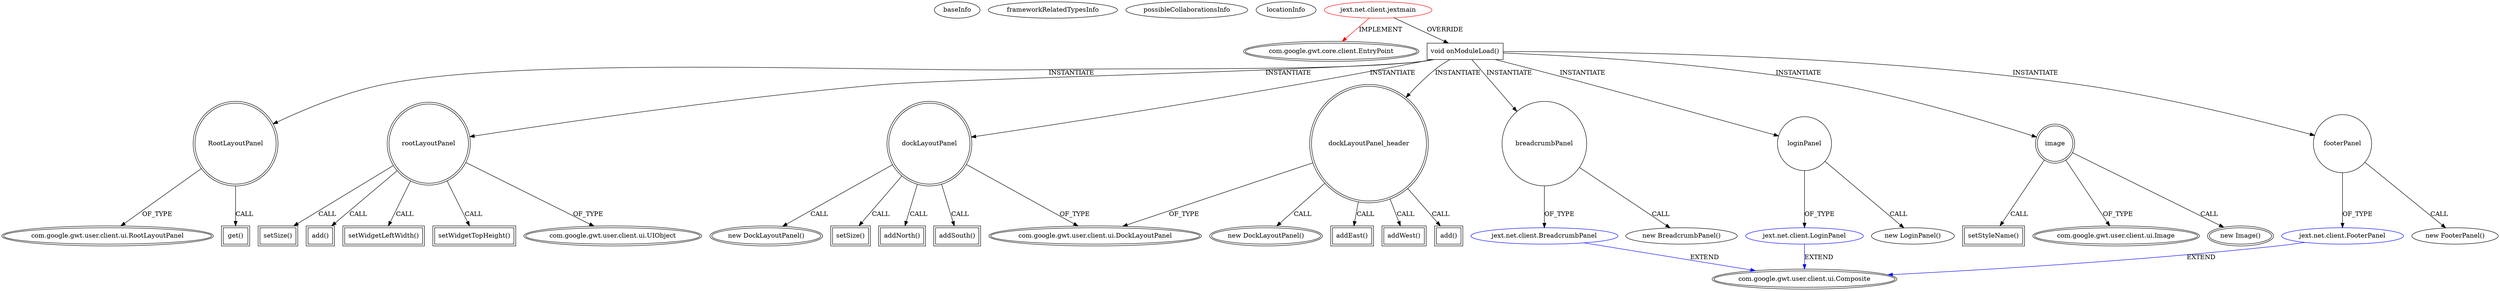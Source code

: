 digraph {
baseInfo[graphId=4321,category="extension_graph",isAnonymous=false,possibleRelation=true]
frameworkRelatedTypesInfo[0="com.google.gwt.core.client.EntryPoint"]
possibleCollaborationsInfo[0="4321~OVERRIDING_METHOD_DECLARATION-INSTANTIATION-~com.google.gwt.core.client.EntryPoint ~com.google.gwt.user.client.ui.Composite ~false~false"]
locationInfo[projectName="puxapuak-jext",filePath="/puxapuak-jext/jext-master/jext/src/jext/net/client/jextmain.java",contextSignature="jextmain",graphId="4321"]
0[label="jext.net.client.jextmain",vertexType="ROOT_CLIENT_CLASS_DECLARATION",isFrameworkType=false,color=red]
1[label="com.google.gwt.core.client.EntryPoint",vertexType="FRAMEWORK_INTERFACE_TYPE",isFrameworkType=true,peripheries=2]
2[label="void onModuleLoad()",vertexType="OVERRIDING_METHOD_DECLARATION",isFrameworkType=false,shape=box]
3[label="RootLayoutPanel",vertexType="VARIABLE_EXPRESION",isFrameworkType=true,peripheries=2,shape=circle]
5[label="com.google.gwt.user.client.ui.RootLayoutPanel",vertexType="FRAMEWORK_CLASS_TYPE",isFrameworkType=true,peripheries=2]
4[label="get()",vertexType="INSIDE_CALL",isFrameworkType=true,peripheries=2,shape=box]
6[label="rootLayoutPanel",vertexType="VARIABLE_EXPRESION",isFrameworkType=true,peripheries=2,shape=circle]
8[label="com.google.gwt.user.client.ui.UIObject",vertexType="FRAMEWORK_CLASS_TYPE",isFrameworkType=true,peripheries=2]
7[label="setSize()",vertexType="INSIDE_CALL",isFrameworkType=true,peripheries=2,shape=box]
10[label="dockLayoutPanel",vertexType="VARIABLE_EXPRESION",isFrameworkType=true,peripheries=2,shape=circle]
11[label="com.google.gwt.user.client.ui.DockLayoutPanel",vertexType="FRAMEWORK_CLASS_TYPE",isFrameworkType=true,peripheries=2]
9[label="new DockLayoutPanel()",vertexType="CONSTRUCTOR_CALL",isFrameworkType=true,peripheries=2]
13[label="add()",vertexType="INSIDE_CALL",isFrameworkType=true,peripheries=2,shape=box]
15[label="setSize()",vertexType="INSIDE_CALL",isFrameworkType=true,peripheries=2,shape=box]
17[label="setWidgetLeftWidth()",vertexType="INSIDE_CALL",isFrameworkType=true,peripheries=2,shape=box]
19[label="setWidgetTopHeight()",vertexType="INSIDE_CALL",isFrameworkType=true,peripheries=2,shape=box]
21[label="dockLayoutPanel_header",vertexType="VARIABLE_EXPRESION",isFrameworkType=true,peripheries=2,shape=circle]
20[label="new DockLayoutPanel()",vertexType="CONSTRUCTOR_CALL",isFrameworkType=true,peripheries=2]
24[label="addNorth()",vertexType="INSIDE_CALL",isFrameworkType=true,peripheries=2,shape=box]
26[label="breadcrumbPanel",vertexType="VARIABLE_EXPRESION",isFrameworkType=false,shape=circle]
27[label="jext.net.client.BreadcrumbPanel",vertexType="REFERENCE_CLIENT_CLASS_DECLARATION",isFrameworkType=false,color=blue]
28[label="com.google.gwt.user.client.ui.Composite",vertexType="FRAMEWORK_CLASS_TYPE",isFrameworkType=true,peripheries=2]
25[label="new BreadcrumbPanel()",vertexType="CONSTRUCTOR_CALL",isFrameworkType=false]
30[label="loginPanel",vertexType="VARIABLE_EXPRESION",isFrameworkType=false,shape=circle]
31[label="jext.net.client.LoginPanel",vertexType="REFERENCE_CLIENT_CLASS_DECLARATION",isFrameworkType=false,color=blue]
29[label="new LoginPanel()",vertexType="CONSTRUCTOR_CALL",isFrameworkType=false]
34[label="addEast()",vertexType="INSIDE_CALL",isFrameworkType=true,peripheries=2,shape=box]
36[label="image",vertexType="VARIABLE_EXPRESION",isFrameworkType=true,peripheries=2,shape=circle]
37[label="com.google.gwt.user.client.ui.Image",vertexType="FRAMEWORK_CLASS_TYPE",isFrameworkType=true,peripheries=2]
35[label="new Image()",vertexType="CONSTRUCTOR_CALL",isFrameworkType=true,peripheries=2]
39[label="setStyleName()",vertexType="INSIDE_CALL",isFrameworkType=true,peripheries=2,shape=box]
41[label="addWest()",vertexType="INSIDE_CALL",isFrameworkType=true,peripheries=2,shape=box]
43[label="add()",vertexType="INSIDE_CALL",isFrameworkType=true,peripheries=2,shape=box]
45[label="footerPanel",vertexType="VARIABLE_EXPRESION",isFrameworkType=false,shape=circle]
46[label="jext.net.client.FooterPanel",vertexType="REFERENCE_CLIENT_CLASS_DECLARATION",isFrameworkType=false,color=blue]
44[label="new FooterPanel()",vertexType="CONSTRUCTOR_CALL",isFrameworkType=false]
49[label="addSouth()",vertexType="INSIDE_CALL",isFrameworkType=true,peripheries=2,shape=box]
0->1[label="IMPLEMENT",color=red]
0->2[label="OVERRIDE"]
2->3[label="INSTANTIATE"]
3->5[label="OF_TYPE"]
3->4[label="CALL"]
2->6[label="INSTANTIATE"]
6->8[label="OF_TYPE"]
6->7[label="CALL"]
2->10[label="INSTANTIATE"]
10->11[label="OF_TYPE"]
10->9[label="CALL"]
6->13[label="CALL"]
10->15[label="CALL"]
6->17[label="CALL"]
6->19[label="CALL"]
2->21[label="INSTANTIATE"]
21->11[label="OF_TYPE"]
21->20[label="CALL"]
10->24[label="CALL"]
2->26[label="INSTANTIATE"]
27->28[label="EXTEND",color=blue]
26->27[label="OF_TYPE"]
26->25[label="CALL"]
2->30[label="INSTANTIATE"]
31->28[label="EXTEND",color=blue]
30->31[label="OF_TYPE"]
30->29[label="CALL"]
21->34[label="CALL"]
2->36[label="INSTANTIATE"]
36->37[label="OF_TYPE"]
36->35[label="CALL"]
36->39[label="CALL"]
21->41[label="CALL"]
21->43[label="CALL"]
2->45[label="INSTANTIATE"]
46->28[label="EXTEND",color=blue]
45->46[label="OF_TYPE"]
45->44[label="CALL"]
10->49[label="CALL"]
}
